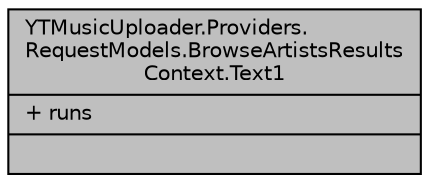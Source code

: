 digraph "YTMusicUploader.Providers.RequestModels.BrowseArtistsResultsContext.Text1"
{
 // LATEX_PDF_SIZE
  edge [fontname="Helvetica",fontsize="10",labelfontname="Helvetica",labelfontsize="10"];
  node [fontname="Helvetica",fontsize="10",shape=record];
  Node1 [label="{YTMusicUploader.Providers.\lRequestModels.BrowseArtistsResults\lContext.Text1\n|+ runs\l|}",height=0.2,width=0.4,color="black", fillcolor="grey75", style="filled", fontcolor="black",tooltip=" "];
}
